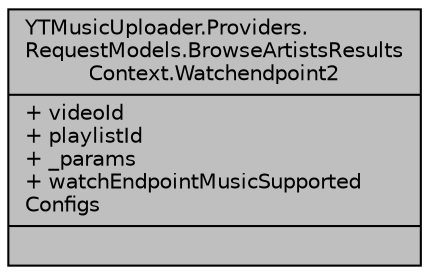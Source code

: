 digraph "YTMusicUploader.Providers.RequestModels.BrowseArtistsResultsContext.Watchendpoint2"
{
 // LATEX_PDF_SIZE
  edge [fontname="Helvetica",fontsize="10",labelfontname="Helvetica",labelfontsize="10"];
  node [fontname="Helvetica",fontsize="10",shape=record];
  Node1 [label="{YTMusicUploader.Providers.\lRequestModels.BrowseArtistsResults\lContext.Watchendpoint2\n|+ videoId\l+ playlistId\l+ _params\l+ watchEndpointMusicSupported\lConfigs\l|}",height=0.2,width=0.4,color="black", fillcolor="grey75", style="filled", fontcolor="black",tooltip=" "];
}
